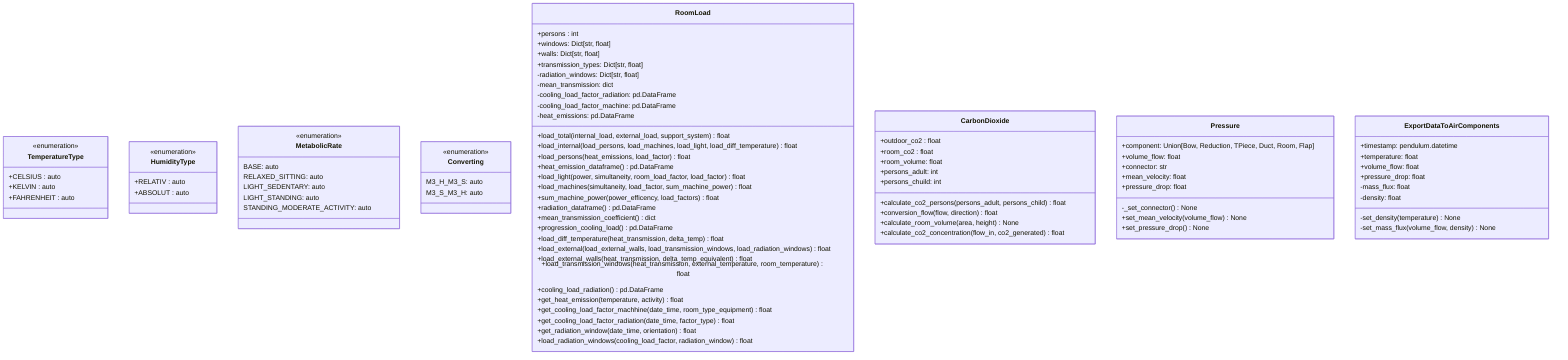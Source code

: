 ﻿classDiagram
    class TemperatureType{
        <<enumeration>>
        +CELSIUS : auto
        +KELVIN : auto
        +FAHRENHEIT : auto
    }

    class HumidityType{
        <<enumeration>>
        +RELATIV : auto
        +ABSOLUT : auto
    }

    class MetabolicRate{
        <<enumeration>>
        BASE: auto
        RELAXED_SITTING: auto
        LIGHT_SEDENTARY: auto
        LIGHT_STANDING: auto
        STANDING_MODERATE_ACTIVITY: auto
    }

    class Converting{
        <<enumeration>>
        M3_H_M3_S: auto
        M3_S_M3_H: auto
    }

    class RoomLoad{
        +persons : int
        +windows: Dict[str, float]
        +walls: Dict[str, float]
        +transmission_types: Dict[str, float]
        -radiation_windows: Dict[str, float]
        -mean_transmission: dict
        -cooling_load_factor_radiation: pd.DataFrame
        -cooling_load_factor_machine: pd.DataFrame
        -heat_emissions: pd.DataFrame
        +load_total(internal_load, external_load, support_system) float
        +load_internal(load_persons, load_machines, load_light, load_diff_temperature) float
        +load_persons(heat_emissions, load_factor) float
        +heat_emission_dataframe() pd.DataFrame
        +load_light(power, simultaneity, room_load_factor, load_factor) float
        +load_machines(simultaneity, load_factor, sum_machine_power) float
        +sum_machine_power(power_efficency, load_factors) float
        +radiation_dataframe() pd.DataFrame
        +mean_transmission_coefficient() dict
        +progression_cooling_load() pd.DataFrame
        +load_diff_temperature(heat_transmission, delta_temp) float
        +load_external(load_external_walls, load_transmission_windows, load_radiation_windows) float
        +load_external_walls(heat_transmission, delta_temp_equivalent) float
        +load_transmission_windows(heat_transmission, external_temperature, room_temperature) float
        +cooling_load_radiation() pd.DataFrame
        +get_heat_emission(temperature, activity) float
        +get_cooling_load_factor_machhine(date_time, room_type_equipment) float
        +get_cooling_load_factor_radiation(date_time, factor_type) float
        +get_radiation_window(date_time, orientation) float
        +load_radiation_windows(cooling_load_factor, radiation_window) float

    }

    class CarbonDioxide{
        +outdoor_co2 : float
        +room_co2 : float
        +room_volume: float
        +persons_adult: int
        +persons_chuild: int
        +calculate_co2_persons(persons_adult, persons_child) float
        +conversion_flow(flow, direction) float
        +calculate_room_volume(area, height) None
        +calculate_co2_concentration(flow_in, co2_generated) float
    }

    class Pressure{
        +component: Union[Bow, Reduction, TPiece, Duct, Room, Flap]
        +volume_flow: float
        +connector: str
        +mean_velocity: float
        +pressure_drop: float
        -_set_connector() None
        +set_mean_velocity(volume_flow) None
        +set_pressure_drop() None
    }

    class ExportDataToAirComponents{
        +timestamp: pendulum.datetime
        +temperature: float
        +volume_flow: float
        +pressure_drop: float
        -mass_flux: float
        -density: float
        -set_density(temperature) None
        -set_mass_flux(volume_flow, density) None
    }